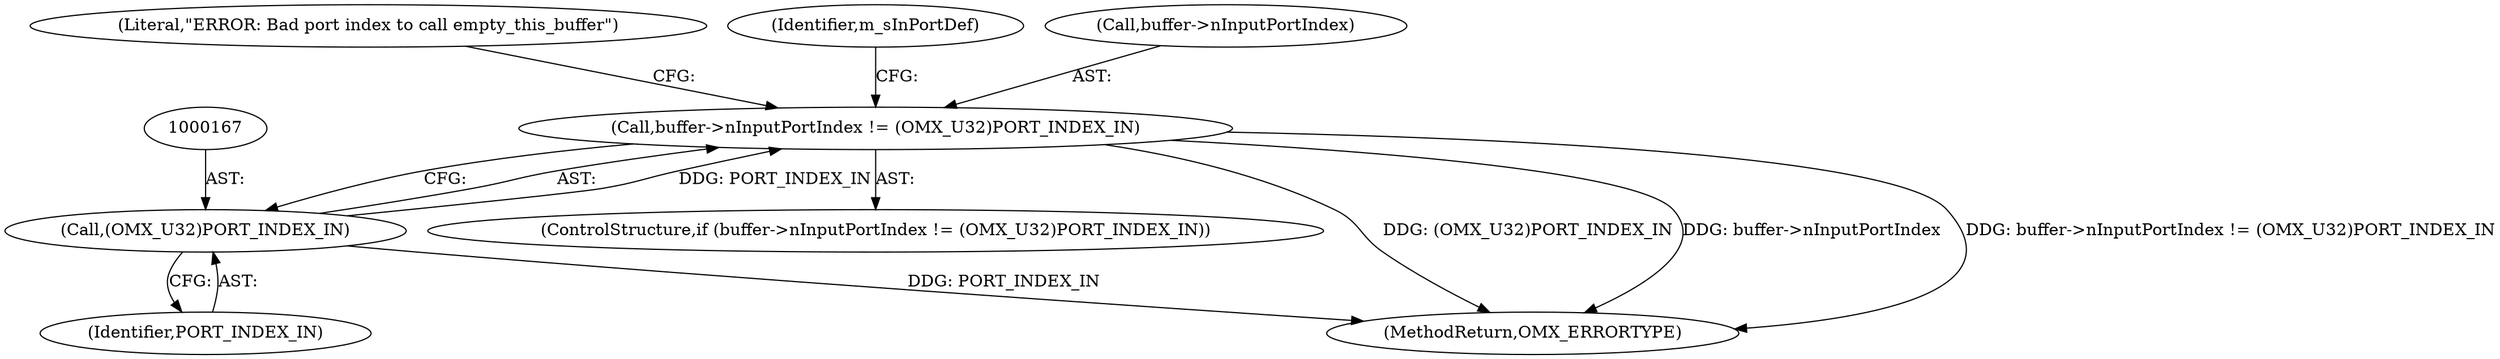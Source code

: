 digraph "0_Android_4ed06d14080d8667d5be14eed200e378cba78345@pointer" {
"1000162" [label="(Call,buffer->nInputPortIndex != (OMX_U32)PORT_INDEX_IN)"];
"1000166" [label="(Call,(OMX_U32)PORT_INDEX_IN)"];
"1000161" [label="(ControlStructure,if (buffer->nInputPortIndex != (OMX_U32)PORT_INDEX_IN))"];
"1000162" [label="(Call,buffer->nInputPortIndex != (OMX_U32)PORT_INDEX_IN)"];
"1000168" [label="(Identifier,PORT_INDEX_IN)"];
"1000171" [label="(Literal,\"ERROR: Bad port index to call empty_this_buffer\")"];
"1000224" [label="(MethodReturn,OMX_ERRORTYPE)"];
"1000177" [label="(Identifier,m_sInPortDef)"];
"1000166" [label="(Call,(OMX_U32)PORT_INDEX_IN)"];
"1000163" [label="(Call,buffer->nInputPortIndex)"];
"1000162" -> "1000161"  [label="AST: "];
"1000162" -> "1000166"  [label="CFG: "];
"1000163" -> "1000162"  [label="AST: "];
"1000166" -> "1000162"  [label="AST: "];
"1000171" -> "1000162"  [label="CFG: "];
"1000177" -> "1000162"  [label="CFG: "];
"1000162" -> "1000224"  [label="DDG: (OMX_U32)PORT_INDEX_IN"];
"1000162" -> "1000224"  [label="DDG: buffer->nInputPortIndex"];
"1000162" -> "1000224"  [label="DDG: buffer->nInputPortIndex != (OMX_U32)PORT_INDEX_IN"];
"1000166" -> "1000162"  [label="DDG: PORT_INDEX_IN"];
"1000166" -> "1000168"  [label="CFG: "];
"1000167" -> "1000166"  [label="AST: "];
"1000168" -> "1000166"  [label="AST: "];
"1000166" -> "1000224"  [label="DDG: PORT_INDEX_IN"];
}
